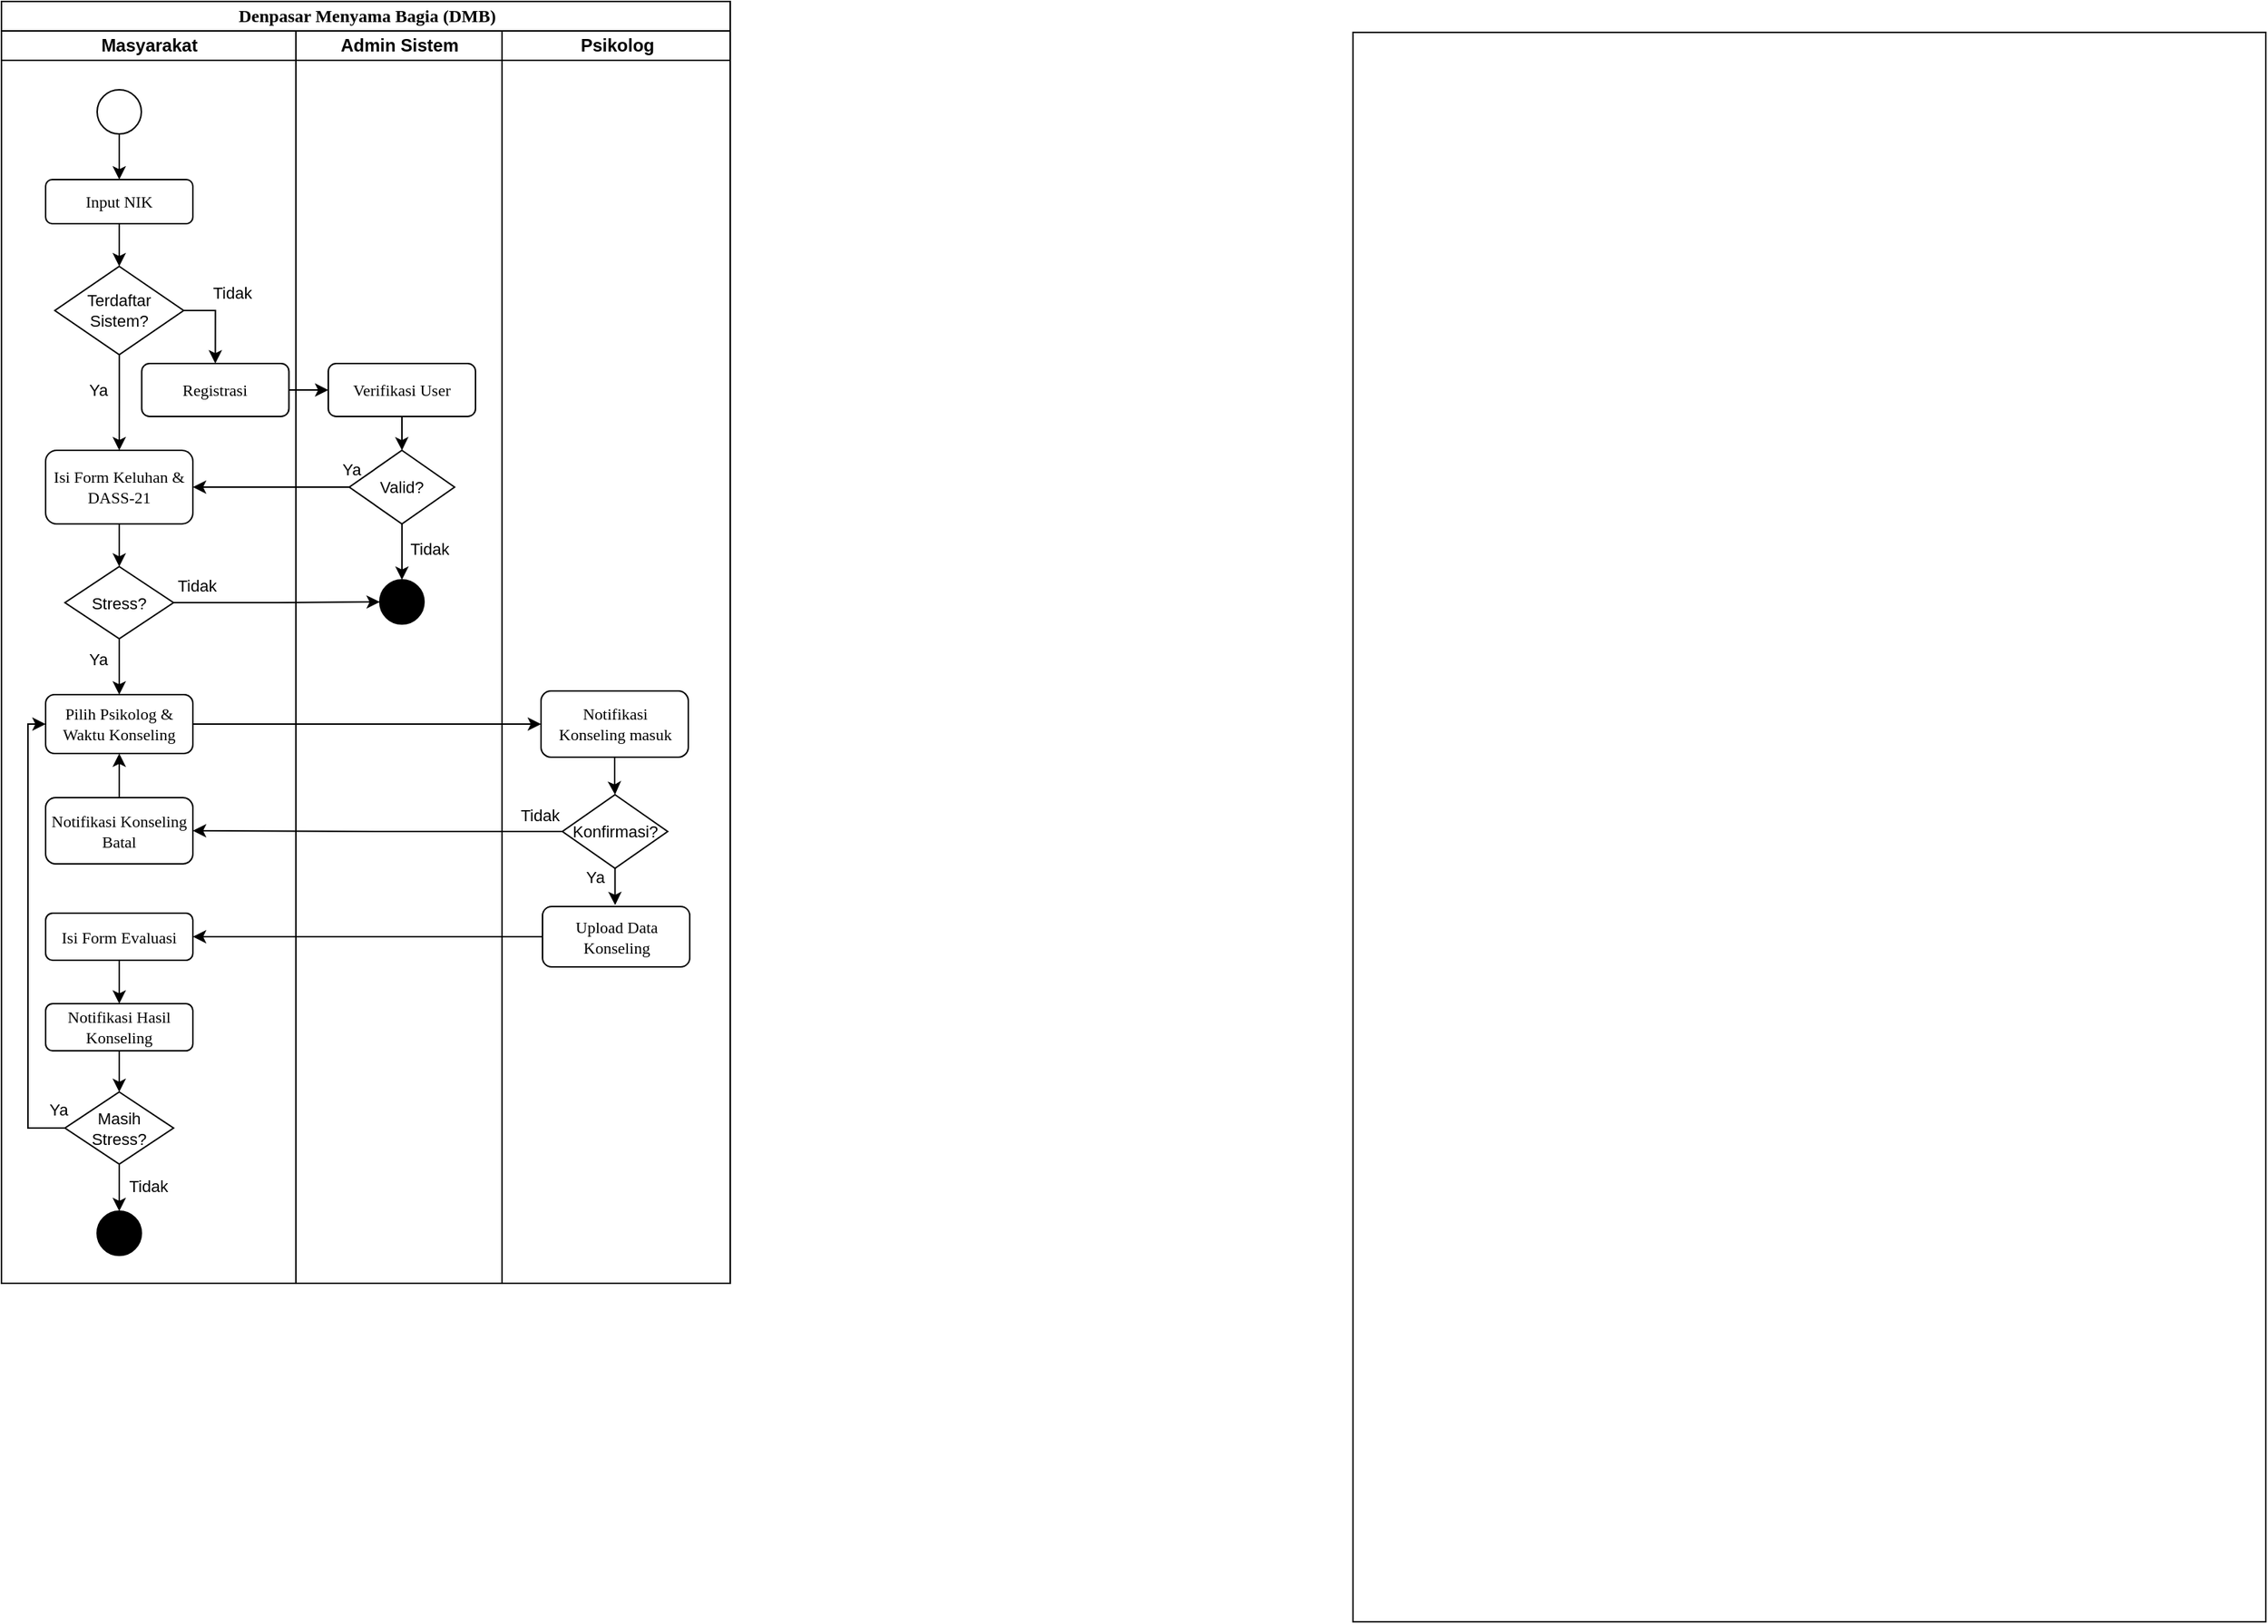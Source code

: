 <mxfile version="26.0.6">
  <diagram name="Page-1" id="74e2e168-ea6b-b213-b513-2b3c1d86103e">
    <mxGraphModel dx="1772" dy="955" grid="1" gridSize="10" guides="1" tooltips="1" connect="1" arrows="1" fold="1" page="1" pageScale="1" pageWidth="1100" pageHeight="850" background="none" math="0" shadow="0">
      <root>
        <mxCell id="0" />
        <mxCell id="1" parent="0" />
        <mxCell id="NHuW_ycCEP214MvrEZXo-8" value="" style="rounded=0;whiteSpace=wrap;html=1;fillColor=none;" parent="1" vertex="1">
          <mxGeometry x="990" y="110" width="620" height="1080" as="geometry" />
        </mxCell>
        <mxCell id="77e6c97f196da883-1" value="&lt;font style=&quot;font-size: 12px;&quot;&gt;Denpasar Menyama Bagia (DMB)&lt;/font&gt;" style="swimlane;html=1;childLayout=stackLayout;startSize=20;rounded=0;shadow=0;labelBackgroundColor=none;strokeWidth=1;fontFamily=Verdana;fontSize=8;align=center;" parent="1" vertex="1">
          <mxGeometry x="72" y="89" width="495" height="871" as="geometry" />
        </mxCell>
        <mxCell id="77e6c97f196da883-2" value="Masyarakat" style="swimlane;html=1;startSize=20;" parent="77e6c97f196da883-1" vertex="1">
          <mxGeometry y="20" width="200" height="851" as="geometry" />
        </mxCell>
        <mxCell id="NHuW_ycCEP214MvrEZXo-3" style="edgeStyle=orthogonalEdgeStyle;rounded=0;orthogonalLoop=1;jettySize=auto;html=1;entryX=0.5;entryY=0;entryDx=0;entryDy=0;" parent="77e6c97f196da883-2" source="77e6c97f196da883-8" target="26xbkcS0d-30h95iVf0r-8" edge="1">
          <mxGeometry relative="1" as="geometry">
            <mxPoint x="80" y="160" as="targetPoint" />
          </mxGeometry>
        </mxCell>
        <mxCell id="77e6c97f196da883-8" value="&lt;font style=&quot;font-size: 11px;&quot;&gt;Input NIK&lt;/font&gt;" style="rounded=1;whiteSpace=wrap;html=1;shadow=0;labelBackgroundColor=none;strokeWidth=1;fontFamily=Verdana;fontSize=8;align=center;" parent="77e6c97f196da883-2" vertex="1">
          <mxGeometry x="30" y="101" width="100" height="30" as="geometry" />
        </mxCell>
        <mxCell id="NHuW_ycCEP214MvrEZXo-1" style="edgeStyle=orthogonalEdgeStyle;rounded=0;orthogonalLoop=1;jettySize=auto;html=1;" parent="77e6c97f196da883-2" source="CfGLCQ-AVux36dYBFbCj-1" target="77e6c97f196da883-8" edge="1">
          <mxGeometry relative="1" as="geometry" />
        </mxCell>
        <mxCell id="CfGLCQ-AVux36dYBFbCj-1" value="" style="ellipse;whiteSpace=wrap;html=1;aspect=fixed;" parent="77e6c97f196da883-2" vertex="1">
          <mxGeometry x="65" y="40" width="30" height="30" as="geometry" />
        </mxCell>
        <mxCell id="26xbkcS0d-30h95iVf0r-85" style="edgeStyle=orthogonalEdgeStyle;rounded=0;orthogonalLoop=1;jettySize=auto;html=1;" edge="1" parent="77e6c97f196da883-2" source="9PPKJCup4GsYLii_3ZPz-2" target="26xbkcS0d-30h95iVf0r-84">
          <mxGeometry relative="1" as="geometry" />
        </mxCell>
        <mxCell id="9PPKJCup4GsYLii_3ZPz-2" value="&lt;font style=&quot;font-size: 11px;&quot;&gt;Isi Form Evaluasi&lt;/font&gt;" style="rounded=1;whiteSpace=wrap;html=1;shadow=0;labelBackgroundColor=none;strokeWidth=1;fontFamily=Verdana;fontSize=8;align=center;" parent="77e6c97f196da883-2" vertex="1">
          <mxGeometry x="30.01" y="599.5" width="100" height="32" as="geometry" />
        </mxCell>
        <mxCell id="26xbkcS0d-30h95iVf0r-33" style="edgeStyle=orthogonalEdgeStyle;rounded=0;orthogonalLoop=1;jettySize=auto;html=1;" edge="1" parent="77e6c97f196da883-2" source="glYdVUXlVzHkLnLTy9Cp-29" target="26xbkcS0d-30h95iVf0r-31">
          <mxGeometry relative="1" as="geometry" />
        </mxCell>
        <mxCell id="glYdVUXlVzHkLnLTy9Cp-29" value="&lt;font style=&quot;font-size: 11px;&quot;&gt;Isi Form Keluhan &amp;amp; DASS-21&lt;br&gt;&lt;/font&gt;" style="rounded=1;whiteSpace=wrap;html=1;shadow=0;labelBackgroundColor=none;strokeWidth=1;fontFamily=Verdana;fontSize=8;align=center;" parent="77e6c97f196da883-2" vertex="1">
          <mxGeometry x="30" y="285" width="100" height="50" as="geometry" />
        </mxCell>
        <mxCell id="26xbkcS0d-30h95iVf0r-9" style="edgeStyle=orthogonalEdgeStyle;rounded=0;orthogonalLoop=1;jettySize=auto;html=1;entryX=0.5;entryY=0;entryDx=0;entryDy=0;" edge="1" parent="77e6c97f196da883-2" source="26xbkcS0d-30h95iVf0r-8" target="glYdVUXlVzHkLnLTy9Cp-29">
          <mxGeometry relative="1" as="geometry" />
        </mxCell>
        <mxCell id="26xbkcS0d-30h95iVf0r-17" style="edgeStyle=orthogonalEdgeStyle;rounded=0;orthogonalLoop=1;jettySize=auto;html=1;entryX=0.5;entryY=0;entryDx=0;entryDy=0;" edge="1" parent="77e6c97f196da883-2" source="26xbkcS0d-30h95iVf0r-8" target="26xbkcS0d-30h95iVf0r-12">
          <mxGeometry relative="1" as="geometry">
            <Array as="points">
              <mxPoint x="145" y="190" />
            </Array>
          </mxGeometry>
        </mxCell>
        <mxCell id="26xbkcS0d-30h95iVf0r-8" value="Terdaftar Sistem?" style="rhombus;whiteSpace=wrap;html=1;fontSize=11;" vertex="1" parent="77e6c97f196da883-2">
          <mxGeometry x="36.25" y="160" width="87.5" height="60" as="geometry" />
        </mxCell>
        <mxCell id="26xbkcS0d-30h95iVf0r-12" value="&lt;font style=&quot;font-size: 11px;&quot;&gt;Registrasi&lt;/font&gt;" style="rounded=1;whiteSpace=wrap;html=1;shadow=0;labelBackgroundColor=none;strokeWidth=1;fontFamily=Verdana;fontSize=8;align=center;" vertex="1" parent="77e6c97f196da883-2">
          <mxGeometry x="95.25" y="226" width="100" height="36" as="geometry" />
        </mxCell>
        <mxCell id="26xbkcS0d-30h95iVf0r-13" value="Tidak" style="text;html=1;strokeColor=none;fillColor=none;align=center;verticalAlign=middle;whiteSpace=wrap;rounded=0;fontSize=11;" vertex="1" parent="77e6c97f196da883-2">
          <mxGeometry x="127" y="163" width="60" height="30" as="geometry" />
        </mxCell>
        <mxCell id="26xbkcS0d-30h95iVf0r-30" value="&lt;font style=&quot;font-size: 11px;&quot;&gt;Pilih Psikolog &amp;amp; Waktu Konseling&lt;/font&gt;" style="rounded=1;whiteSpace=wrap;html=1;shadow=0;labelBackgroundColor=none;strokeWidth=1;fontFamily=Verdana;fontSize=8;align=center;" vertex="1" parent="77e6c97f196da883-2">
          <mxGeometry x="30" y="451" width="100" height="40" as="geometry" />
        </mxCell>
        <mxCell id="26xbkcS0d-30h95iVf0r-35" style="edgeStyle=orthogonalEdgeStyle;rounded=0;orthogonalLoop=1;jettySize=auto;html=1;" edge="1" parent="77e6c97f196da883-2" source="26xbkcS0d-30h95iVf0r-31" target="26xbkcS0d-30h95iVf0r-30">
          <mxGeometry relative="1" as="geometry" />
        </mxCell>
        <mxCell id="26xbkcS0d-30h95iVf0r-31" value="Stress?" style="rhombus;whiteSpace=wrap;html=1;fontSize=11;" vertex="1" parent="77e6c97f196da883-2">
          <mxGeometry x="43.13" y="364" width="73.75" height="49" as="geometry" />
        </mxCell>
        <mxCell id="26xbkcS0d-30h95iVf0r-34" value="Ya" style="text;html=1;strokeColor=none;fillColor=none;align=center;verticalAlign=middle;whiteSpace=wrap;rounded=0;fontSize=11;" vertex="1" parent="77e6c97f196da883-2">
          <mxGeometry x="36" y="412" width="60" height="30" as="geometry" />
        </mxCell>
        <mxCell id="26xbkcS0d-30h95iVf0r-37" value="Tidak" style="text;html=1;strokeColor=none;fillColor=none;align=center;verticalAlign=middle;whiteSpace=wrap;rounded=0;fontSize=11;" vertex="1" parent="77e6c97f196da883-2">
          <mxGeometry x="103" y="362" width="60" height="30" as="geometry" />
        </mxCell>
        <mxCell id="26xbkcS0d-30h95iVf0r-69" style="edgeStyle=orthogonalEdgeStyle;rounded=0;orthogonalLoop=1;jettySize=auto;html=1;" edge="1" parent="77e6c97f196da883-2" source="26xbkcS0d-30h95iVf0r-68" target="26xbkcS0d-30h95iVf0r-30">
          <mxGeometry relative="1" as="geometry" />
        </mxCell>
        <mxCell id="26xbkcS0d-30h95iVf0r-68" value="&lt;div&gt;&lt;font style=&quot;font-size: 11px;&quot;&gt;Notifikasi Konseling Batal&lt;br&gt;&lt;/font&gt;&lt;/div&gt;" style="rounded=1;whiteSpace=wrap;html=1;shadow=0;labelBackgroundColor=none;strokeWidth=1;fontFamily=Verdana;fontSize=8;align=center;" vertex="1" parent="77e6c97f196da883-2">
          <mxGeometry x="30" y="521" width="100" height="45" as="geometry" />
        </mxCell>
        <mxCell id="26xbkcS0d-30h95iVf0r-78" style="edgeStyle=orthogonalEdgeStyle;rounded=0;orthogonalLoop=1;jettySize=auto;html=1;entryX=0;entryY=0.5;entryDx=0;entryDy=0;" edge="1" parent="77e6c97f196da883-2" source="26xbkcS0d-30h95iVf0r-76" target="26xbkcS0d-30h95iVf0r-30">
          <mxGeometry relative="1" as="geometry">
            <Array as="points">
              <mxPoint x="18" y="746" />
              <mxPoint x="18" y="471" />
            </Array>
          </mxGeometry>
        </mxCell>
        <mxCell id="26xbkcS0d-30h95iVf0r-82" style="edgeStyle=orthogonalEdgeStyle;rounded=0;orthogonalLoop=1;jettySize=auto;html=1;entryX=0;entryY=0.5;entryDx=0;entryDy=0;" edge="1" parent="77e6c97f196da883-2" source="26xbkcS0d-30h95iVf0r-76" target="CfGLCQ-AVux36dYBFbCj-18">
          <mxGeometry relative="1" as="geometry" />
        </mxCell>
        <mxCell id="26xbkcS0d-30h95iVf0r-76" value="&lt;div&gt;Masih&lt;/div&gt;&lt;div&gt;Stress?&lt;/div&gt;" style="rhombus;whiteSpace=wrap;html=1;fontSize=11;" vertex="1" parent="77e6c97f196da883-2">
          <mxGeometry x="43.13" y="721" width="73.75" height="49" as="geometry" />
        </mxCell>
        <mxCell id="26xbkcS0d-30h95iVf0r-79" value="Ya" style="text;html=1;strokeColor=none;fillColor=none;align=center;verticalAlign=middle;whiteSpace=wrap;rounded=0;fontSize=11;" vertex="1" parent="77e6c97f196da883-2">
          <mxGeometry x="9" y="718" width="60" height="30" as="geometry" />
        </mxCell>
        <mxCell id="CfGLCQ-AVux36dYBFbCj-18" value="" style="ellipse;whiteSpace=wrap;html=1;fontSize=8;fontFamily=Verdana;rounded=1;shadow=0;labelBackgroundColor=none;strokeWidth=1;direction=south;fillColor=#000000;" parent="77e6c97f196da883-2" vertex="1">
          <mxGeometry x="65" y="802" width="30" height="30" as="geometry" />
        </mxCell>
        <mxCell id="26xbkcS0d-30h95iVf0r-83" value="Tidak" style="text;html=1;strokeColor=none;fillColor=none;align=center;verticalAlign=middle;whiteSpace=wrap;rounded=0;fontSize=11;" vertex="1" parent="77e6c97f196da883-2">
          <mxGeometry x="70.01" y="770" width="60" height="30" as="geometry" />
        </mxCell>
        <mxCell id="26xbkcS0d-30h95iVf0r-86" style="edgeStyle=orthogonalEdgeStyle;rounded=0;orthogonalLoop=1;jettySize=auto;html=1;" edge="1" parent="77e6c97f196da883-2" source="26xbkcS0d-30h95iVf0r-84" target="26xbkcS0d-30h95iVf0r-76">
          <mxGeometry relative="1" as="geometry" />
        </mxCell>
        <mxCell id="26xbkcS0d-30h95iVf0r-84" value="&lt;font style=&quot;font-size: 11px;&quot;&gt;Notifikasi Hasil Konseling&lt;br&gt;&lt;/font&gt;" style="rounded=1;whiteSpace=wrap;html=1;shadow=0;labelBackgroundColor=none;strokeWidth=1;fontFamily=Verdana;fontSize=8;align=center;" vertex="1" parent="77e6c97f196da883-2">
          <mxGeometry x="30.01" y="661" width="100" height="32" as="geometry" />
        </mxCell>
        <mxCell id="77e6c97f196da883-3" value="Admin Sistem" style="swimlane;html=1;startSize=20;" parent="77e6c97f196da883-1" vertex="1">
          <mxGeometry x="200" y="20" width="140" height="851" as="geometry" />
        </mxCell>
        <mxCell id="26xbkcS0d-30h95iVf0r-21" style="edgeStyle=orthogonalEdgeStyle;rounded=0;orthogonalLoop=1;jettySize=auto;html=1;" edge="1" parent="77e6c97f196da883-3" source="glYdVUXlVzHkLnLTy9Cp-24" target="26xbkcS0d-30h95iVf0r-20">
          <mxGeometry relative="1" as="geometry" />
        </mxCell>
        <mxCell id="glYdVUXlVzHkLnLTy9Cp-24" value="&lt;font style=&quot;font-size: 11px;&quot;&gt;Verifikasi User&lt;/font&gt;" style="rounded=1;whiteSpace=wrap;html=1;shadow=0;labelBackgroundColor=none;strokeWidth=1;fontFamily=Verdana;fontSize=8;align=center;" parent="77e6c97f196da883-3" vertex="1">
          <mxGeometry x="22" y="226" width="100" height="36" as="geometry" />
        </mxCell>
        <mxCell id="26xbkcS0d-30h95iVf0r-28" style="edgeStyle=orthogonalEdgeStyle;rounded=0;orthogonalLoop=1;jettySize=auto;html=1;" edge="1" parent="77e6c97f196da883-3" source="26xbkcS0d-30h95iVf0r-20" target="26xbkcS0d-30h95iVf0r-25">
          <mxGeometry relative="1" as="geometry" />
        </mxCell>
        <mxCell id="26xbkcS0d-30h95iVf0r-20" value="Valid?" style="rhombus;whiteSpace=wrap;html=1;fontSize=11;" vertex="1" parent="77e6c97f196da883-3">
          <mxGeometry x="36.25" y="285" width="71.5" height="50" as="geometry" />
        </mxCell>
        <mxCell id="26xbkcS0d-30h95iVf0r-25" value="" style="ellipse;whiteSpace=wrap;html=1;fontSize=8;fontFamily=Verdana;rounded=1;shadow=0;labelBackgroundColor=none;strokeWidth=1;direction=south;fillColor=#000000;" vertex="1" parent="77e6c97f196da883-3">
          <mxGeometry x="57" y="373" width="30" height="30" as="geometry" />
        </mxCell>
        <mxCell id="26xbkcS0d-30h95iVf0r-29" value="Tidak" style="text;html=1;strokeColor=none;fillColor=none;align=center;verticalAlign=middle;whiteSpace=wrap;rounded=0;fontSize=11;" vertex="1" parent="77e6c97f196da883-3">
          <mxGeometry x="61" y="337" width="60" height="30" as="geometry" />
        </mxCell>
        <mxCell id="77e6c97f196da883-4" value="Psikolog" style="swimlane;html=1;startSize=20;" parent="77e6c97f196da883-1" vertex="1">
          <mxGeometry x="340" y="20" width="155" height="851" as="geometry" />
        </mxCell>
        <mxCell id="26xbkcS0d-30h95iVf0r-72" style="edgeStyle=orthogonalEdgeStyle;rounded=0;orthogonalLoop=1;jettySize=auto;html=1;" edge="1" parent="77e6c97f196da883-4" source="26xbkcS0d-30h95iVf0r-62">
          <mxGeometry relative="1" as="geometry">
            <mxPoint x="76.833" y="594" as="targetPoint" />
          </mxGeometry>
        </mxCell>
        <mxCell id="26xbkcS0d-30h95iVf0r-62" value="Konfirmasi?" style="rhombus;whiteSpace=wrap;html=1;fontSize=11;" vertex="1" parent="77e6c97f196da883-4">
          <mxGeometry x="41" y="519" width="71.5" height="50" as="geometry" />
        </mxCell>
        <mxCell id="26xbkcS0d-30h95iVf0r-64" value="Tidak" style="text;html=1;strokeColor=none;fillColor=none;align=center;verticalAlign=middle;whiteSpace=wrap;rounded=0;fontSize=11;" vertex="1" parent="77e6c97f196da883-4">
          <mxGeometry x="-4" y="518" width="60" height="30" as="geometry" />
        </mxCell>
        <mxCell id="26xbkcS0d-30h95iVf0r-65" value="Ya" style="text;html=1;strokeColor=none;fillColor=none;align=center;verticalAlign=middle;whiteSpace=wrap;rounded=0;fontSize=11;" vertex="1" parent="77e6c97f196da883-4">
          <mxGeometry x="44" y="560" width="39" height="30" as="geometry" />
        </mxCell>
        <mxCell id="26xbkcS0d-30h95iVf0r-73" value="&lt;font style=&quot;font-size: 11px;&quot;&gt;Upload Data Konseling&lt;br&gt;&lt;/font&gt;" style="rounded=1;whiteSpace=wrap;html=1;shadow=0;labelBackgroundColor=none;strokeWidth=1;fontFamily=Verdana;fontSize=8;align=center;" vertex="1" parent="77e6c97f196da883-4">
          <mxGeometry x="27.5" y="595" width="100" height="41" as="geometry" />
        </mxCell>
        <mxCell id="glYdVUXlVzHkLnLTy9Cp-25" value="&lt;font style=&quot;font-size: 11px;&quot;&gt;Notifikasi&lt;br&gt;Konseling masuk&lt;/font&gt;" style="rounded=1;whiteSpace=wrap;html=1;shadow=0;labelBackgroundColor=none;strokeWidth=1;fontFamily=Verdana;fontSize=8;align=center;" parent="77e6c97f196da883-4" vertex="1">
          <mxGeometry x="26.5" y="448.5" width="100" height="45" as="geometry" />
        </mxCell>
        <mxCell id="26xbkcS0d-30h95iVf0r-63" style="edgeStyle=orthogonalEdgeStyle;rounded=0;orthogonalLoop=1;jettySize=auto;html=1;" edge="1" parent="77e6c97f196da883-4" source="glYdVUXlVzHkLnLTy9Cp-25" target="26xbkcS0d-30h95iVf0r-62">
          <mxGeometry relative="1" as="geometry" />
        </mxCell>
        <mxCell id="26xbkcS0d-30h95iVf0r-19" style="edgeStyle=orthogonalEdgeStyle;rounded=0;orthogonalLoop=1;jettySize=auto;html=1;entryX=0;entryY=0.5;entryDx=0;entryDy=0;" edge="1" parent="77e6c97f196da883-1" source="26xbkcS0d-30h95iVf0r-12" target="glYdVUXlVzHkLnLTy9Cp-24">
          <mxGeometry relative="1" as="geometry" />
        </mxCell>
        <mxCell id="26xbkcS0d-30h95iVf0r-22" style="edgeStyle=orthogonalEdgeStyle;rounded=0;orthogonalLoop=1;jettySize=auto;html=1;" edge="1" parent="77e6c97f196da883-1" source="26xbkcS0d-30h95iVf0r-20" target="glYdVUXlVzHkLnLTy9Cp-29">
          <mxGeometry relative="1" as="geometry" />
        </mxCell>
        <mxCell id="26xbkcS0d-30h95iVf0r-36" style="edgeStyle=orthogonalEdgeStyle;rounded=0;orthogonalLoop=1;jettySize=auto;html=1;entryX=0.5;entryY=1;entryDx=0;entryDy=0;" edge="1" parent="77e6c97f196da883-1" source="26xbkcS0d-30h95iVf0r-31" target="26xbkcS0d-30h95iVf0r-25">
          <mxGeometry relative="1" as="geometry" />
        </mxCell>
        <mxCell id="26xbkcS0d-30h95iVf0r-67" style="edgeStyle=orthogonalEdgeStyle;rounded=0;orthogonalLoop=1;jettySize=auto;html=1;entryX=1;entryY=0.5;entryDx=0;entryDy=0;" edge="1" parent="77e6c97f196da883-1" source="26xbkcS0d-30h95iVf0r-62" target="26xbkcS0d-30h95iVf0r-68">
          <mxGeometry relative="1" as="geometry">
            <mxPoint x="148" y="564" as="targetPoint" />
          </mxGeometry>
        </mxCell>
        <mxCell id="26xbkcS0d-30h95iVf0r-75" style="edgeStyle=orthogonalEdgeStyle;rounded=0;orthogonalLoop=1;jettySize=auto;html=1;" edge="1" parent="77e6c97f196da883-1" source="26xbkcS0d-30h95iVf0r-73" target="9PPKJCup4GsYLii_3ZPz-2">
          <mxGeometry relative="1" as="geometry" />
        </mxCell>
        <mxCell id="26xbkcS0d-30h95iVf0r-61" style="edgeStyle=orthogonalEdgeStyle;rounded=0;orthogonalLoop=1;jettySize=auto;html=1;" edge="1" parent="77e6c97f196da883-1" source="26xbkcS0d-30h95iVf0r-30" target="glYdVUXlVzHkLnLTy9Cp-25">
          <mxGeometry relative="1" as="geometry" />
        </mxCell>
        <mxCell id="26xbkcS0d-30h95iVf0r-10" value="Ya" style="text;html=1;strokeColor=none;fillColor=none;align=center;verticalAlign=middle;whiteSpace=wrap;rounded=0;fontSize=11;" vertex="1" parent="1">
          <mxGeometry x="108.25" y="338" width="60" height="30" as="geometry" />
        </mxCell>
        <mxCell id="26xbkcS0d-30h95iVf0r-23" value="Ya" style="text;html=1;strokeColor=none;fillColor=none;align=center;verticalAlign=middle;whiteSpace=wrap;rounded=0;fontSize=11;" vertex="1" parent="1">
          <mxGeometry x="280" y="392" width="60" height="30" as="geometry" />
        </mxCell>
      </root>
    </mxGraphModel>
  </diagram>
</mxfile>
